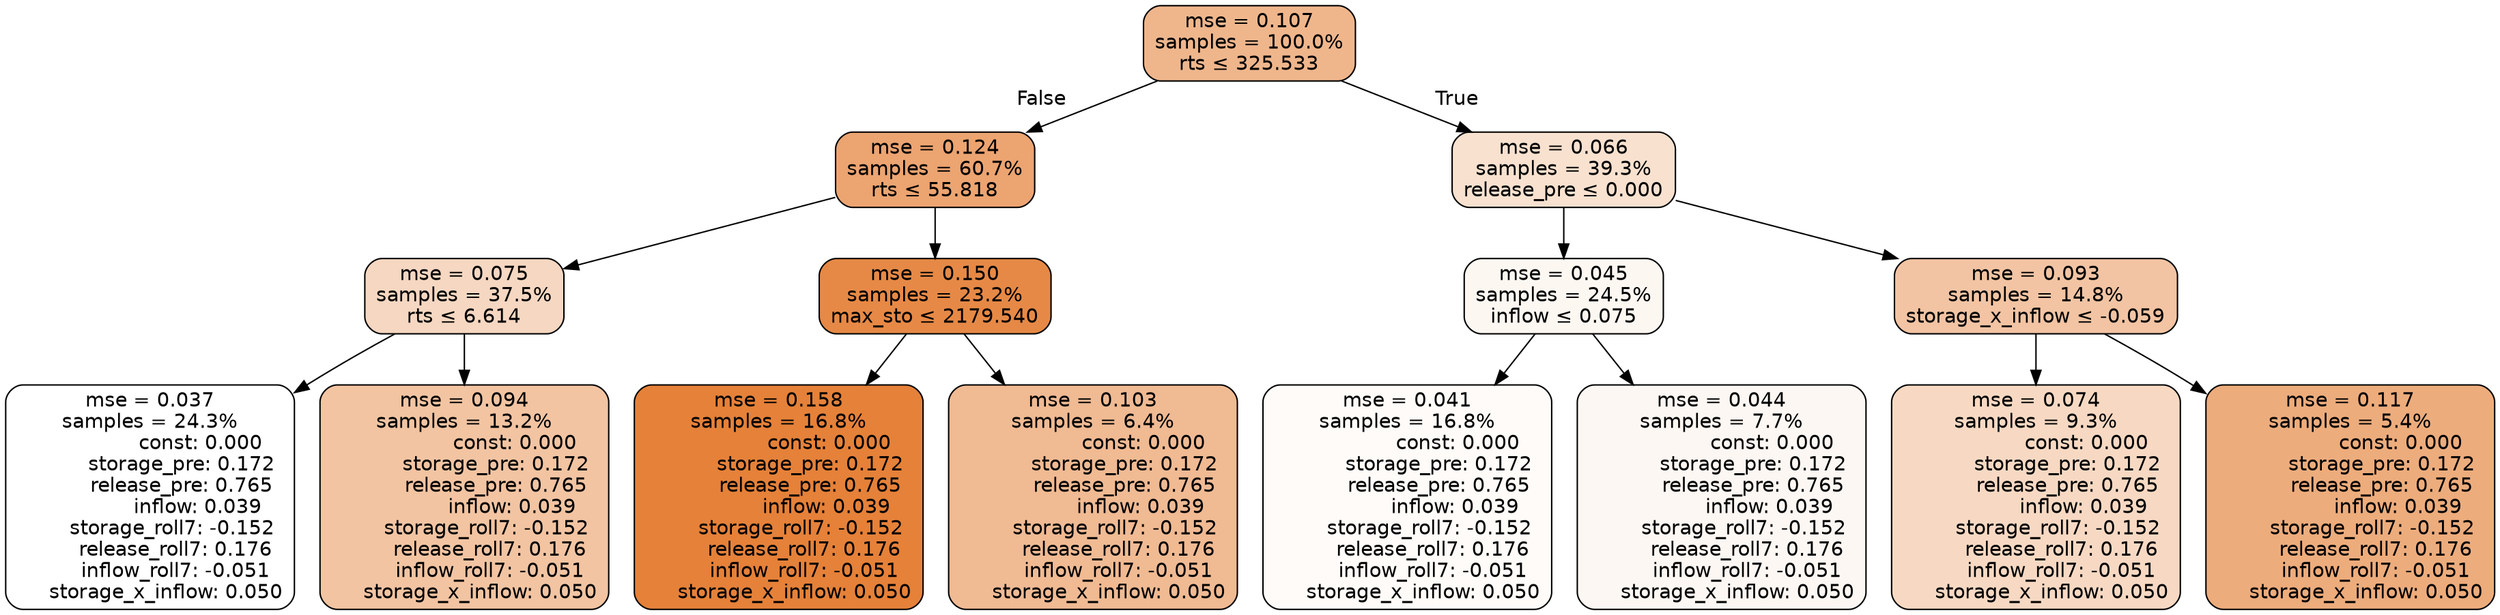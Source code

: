 digraph tree {
node [shape=rectangle, style="filled, rounded", color="black", fontname=helvetica] ;
edge [fontname=helvetica] ;
	"0" [label="mse = 0.107
samples = 100.0%
rts &le; 325.533", fillcolor="#efb68c"]
	"1" [label="mse = 0.124
samples = 60.7%
rts &le; 55.818", fillcolor="#eca471"]
	"2" [label="mse = 0.075
samples = 37.5%
rts &le; 6.614", fillcolor="#f6d7c1"]
	"3" [label="mse = 0.037
samples = 24.3%
                const: 0.000
          storage_pre: 0.172
          release_pre: 0.765
               inflow: 0.039
       storage_roll7: -0.152
        release_roll7: 0.176
        inflow_roll7: -0.051
     storage_x_inflow: 0.050", fillcolor="#ffffff"]
	"4" [label="mse = 0.094
samples = 13.2%
                const: 0.000
          storage_pre: 0.172
          release_pre: 0.765
               inflow: 0.039
       storage_roll7: -0.152
        release_roll7: 0.176
        inflow_roll7: -0.051
     storage_x_inflow: 0.050", fillcolor="#f2c4a2"]
	"5" [label="mse = 0.150
samples = 23.2%
max_sto &le; 2179.540", fillcolor="#e68946"]
	"6" [label="mse = 0.158
samples = 16.8%
                const: 0.000
          storage_pre: 0.172
          release_pre: 0.765
               inflow: 0.039
       storage_roll7: -0.152
        release_roll7: 0.176
        inflow_roll7: -0.051
     storage_x_inflow: 0.050", fillcolor="#e58139"]
	"7" [label="mse = 0.103
samples = 6.4%
                const: 0.000
          storage_pre: 0.172
          release_pre: 0.765
               inflow: 0.039
       storage_roll7: -0.152
        release_roll7: 0.176
        inflow_roll7: -0.051
     storage_x_inflow: 0.050", fillcolor="#f0ba93"]
	"8" [label="mse = 0.066
samples = 39.3%
release_pre &le; 0.000", fillcolor="#f8e1cf"]
	"9" [label="mse = 0.045
samples = 24.5%
inflow &le; 0.075", fillcolor="#fdf7f2"]
	"10" [label="mse = 0.041
samples = 16.8%
                const: 0.000
          storage_pre: 0.172
          release_pre: 0.765
               inflow: 0.039
       storage_roll7: -0.152
        release_roll7: 0.176
        inflow_roll7: -0.051
     storage_x_inflow: 0.050", fillcolor="#fefbf8"]
	"11" [label="mse = 0.044
samples = 7.7%
                const: 0.000
          storage_pre: 0.172
          release_pre: 0.765
               inflow: 0.039
       storage_roll7: -0.152
        release_roll7: 0.176
        inflow_roll7: -0.051
     storage_x_inflow: 0.050", fillcolor="#fdf7f3"]
	"12" [label="mse = 0.093
samples = 14.8%
storage_x_inflow &le; -0.059", fillcolor="#f2c4a3"]
	"13" [label="mse = 0.074
samples = 9.3%
                const: 0.000
          storage_pre: 0.172
          release_pre: 0.765
               inflow: 0.039
       storage_roll7: -0.152
        release_roll7: 0.176
        inflow_roll7: -0.051
     storage_x_inflow: 0.050", fillcolor="#f7d9c3"]
	"14" [label="mse = 0.117
samples = 5.4%
                const: 0.000
          storage_pre: 0.172
          release_pre: 0.765
               inflow: 0.039
       storage_roll7: -0.152
        release_roll7: 0.176
        inflow_roll7: -0.051
     storage_x_inflow: 0.050", fillcolor="#edac7c"]

	"0" -> "1" [labeldistance=2.5, labelangle=45, headlabel="False"]
	"1" -> "2"
	"2" -> "3"
	"2" -> "4"
	"1" -> "5"
	"5" -> "6"
	"5" -> "7"
	"0" -> "8" [labeldistance=2.5, labelangle=-45, headlabel="True"]
	"8" -> "9"
	"9" -> "10"
	"9" -> "11"
	"8" -> "12"
	"12" -> "13"
	"12" -> "14"
}